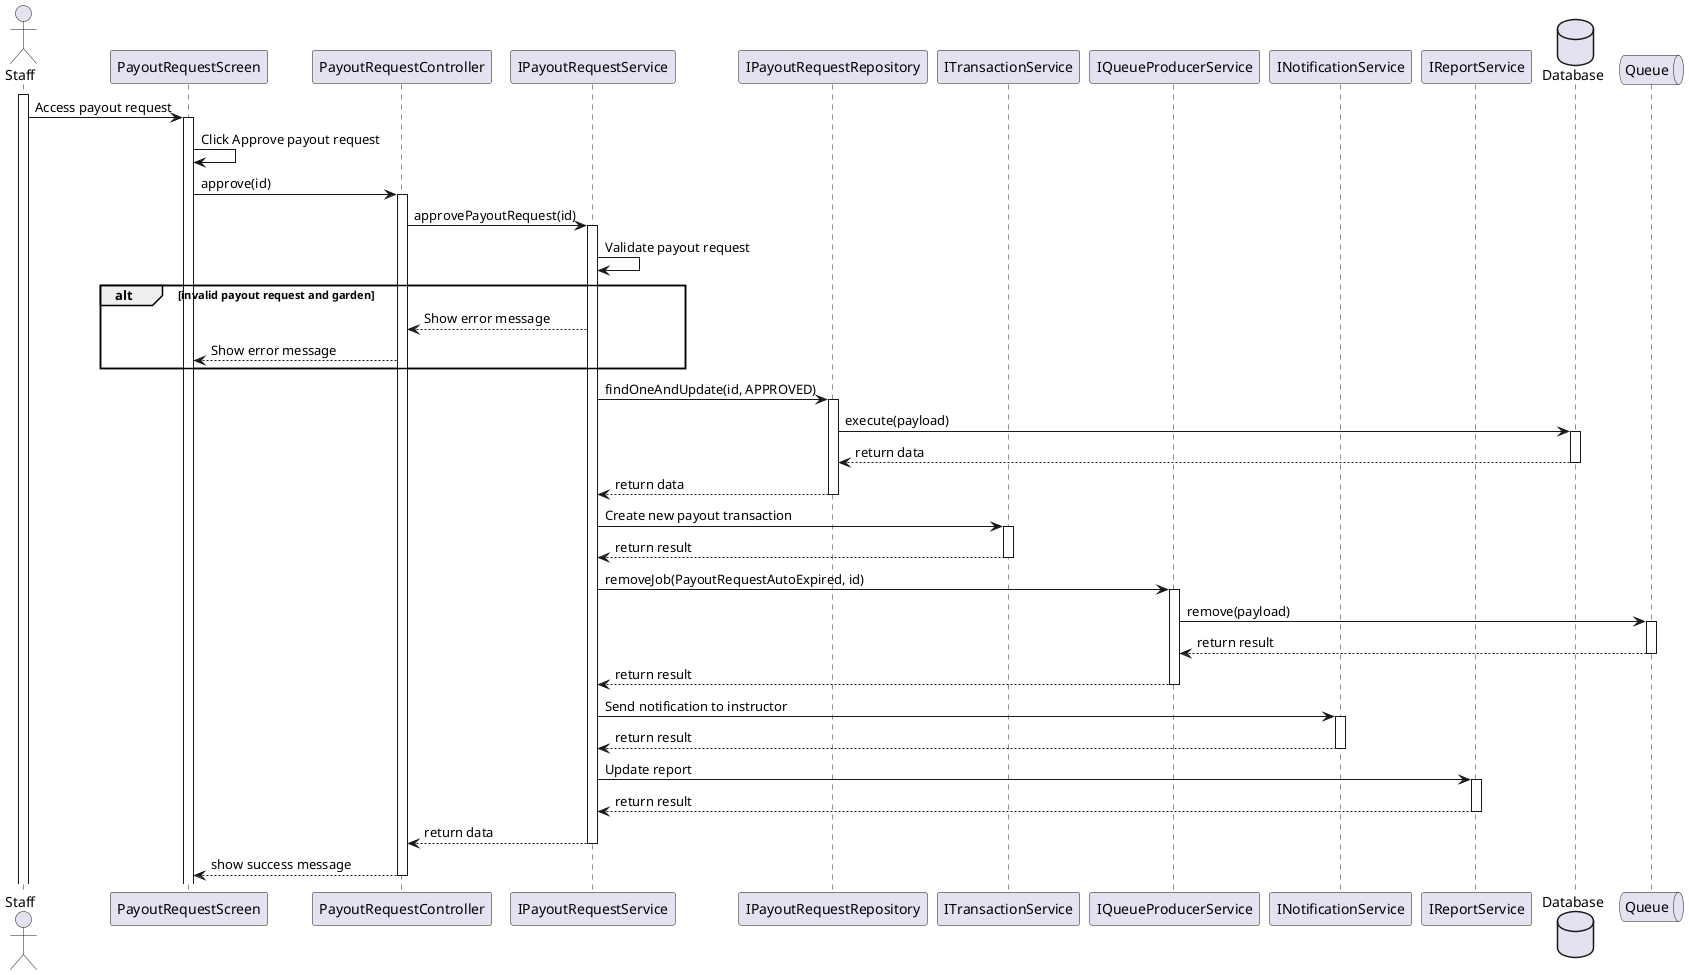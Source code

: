 @startuml
actor Staff
activate Staff

participant PayoutRequestScreen
Staff -> PayoutRequestScreen: Access payout request
activate PayoutRequestScreen
PayoutRequestScreen -> PayoutRequestScreen: Click Approve payout request

participant PayoutRequestController
PayoutRequestScreen -> PayoutRequestController: approve(id)
activate PayoutRequestController

participant IPayoutRequestService
PayoutRequestController -> IPayoutRequestService: approvePayoutRequest(id)
activate IPayoutRequestService

IPayoutRequestService -> IPayoutRequestService: Validate payout request
alt invalid payout request and garden
    IPayoutRequestService --> PayoutRequestController: Show error message
    PayoutRequestController --> PayoutRequestScreen: Show error message
end

participant IPayoutRequestService
participant IPayoutRequestRepository
IPayoutRequestService -> IPayoutRequestRepository: findOneAndUpdate(id, APPROVED)
activate IPayoutRequestRepository

database Database
IPayoutRequestRepository -> Database: execute(payload)
activate Database
Database --> IPayoutRequestRepository: return data
deactivate Database

IPayoutRequestRepository --> IPayoutRequestService: return data
deactivate IPayoutRequestRepository

participant ITransactionService
IPayoutRequestService -> ITransactionService: Create new payout transaction
activate ITransactionService

ITransactionService --> IPayoutRequestService: return result
deactivate ITransactionService

participant IQueueProducerService
IPayoutRequestService -> IQueueProducerService: removeJob(PayoutRequestAutoExpired, id)
activate IQueueProducerService

queue Queue
IQueueProducerService -> Queue: remove(payload)
activate Queue
Queue --> IQueueProducerService: return result
deactivate Queue

IQueueProducerService --> IPayoutRequestService: return result
deactivate IQueueProducerService

participant INotificationService
IPayoutRequestService -> INotificationService: Send notification to instructor
activate INotificationService

INotificationService --> IPayoutRequestService: return result
deactivate INotificationService

participant IReportService
IPayoutRequestService -> IReportService: Update report
activate IReportService

IReportService --> IPayoutRequestService: return result
deactivate IReportService

IPayoutRequestService --> PayoutRequestController: return data
deactivate IPayoutRequestService
database Database

PayoutRequestController --> PayoutRequestScreen: show success message
deactivate PayoutRequestController

queue Queue
@enduml